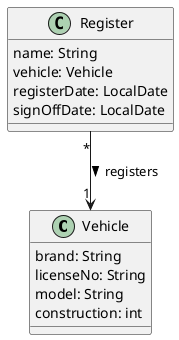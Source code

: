 @startuml

class Vehicle {
    brand: String
    licenseNo: String
    model: String
    construction: int
}

class Register  {
    name: String
    vehicle: Vehicle
    registerDate: LocalDate
    signOffDate: LocalDate
}

Register "*" --> "1" Vehicle: registers >

@enduml
